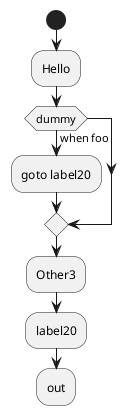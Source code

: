 {
  "sha1": "ak0vvvp7rumm2wbf7xi49sxe61frv4a",
  "insertion": {
    "when": "2024-05-30T20:48:21.890Z",
    "user": "plantuml@gmail.com"
  }
}
@startuml
start
:Hello;
if (dummy) then (when foo);
	:goto label20;
endif
:Other3;
:label20;
:out;
@enduml
